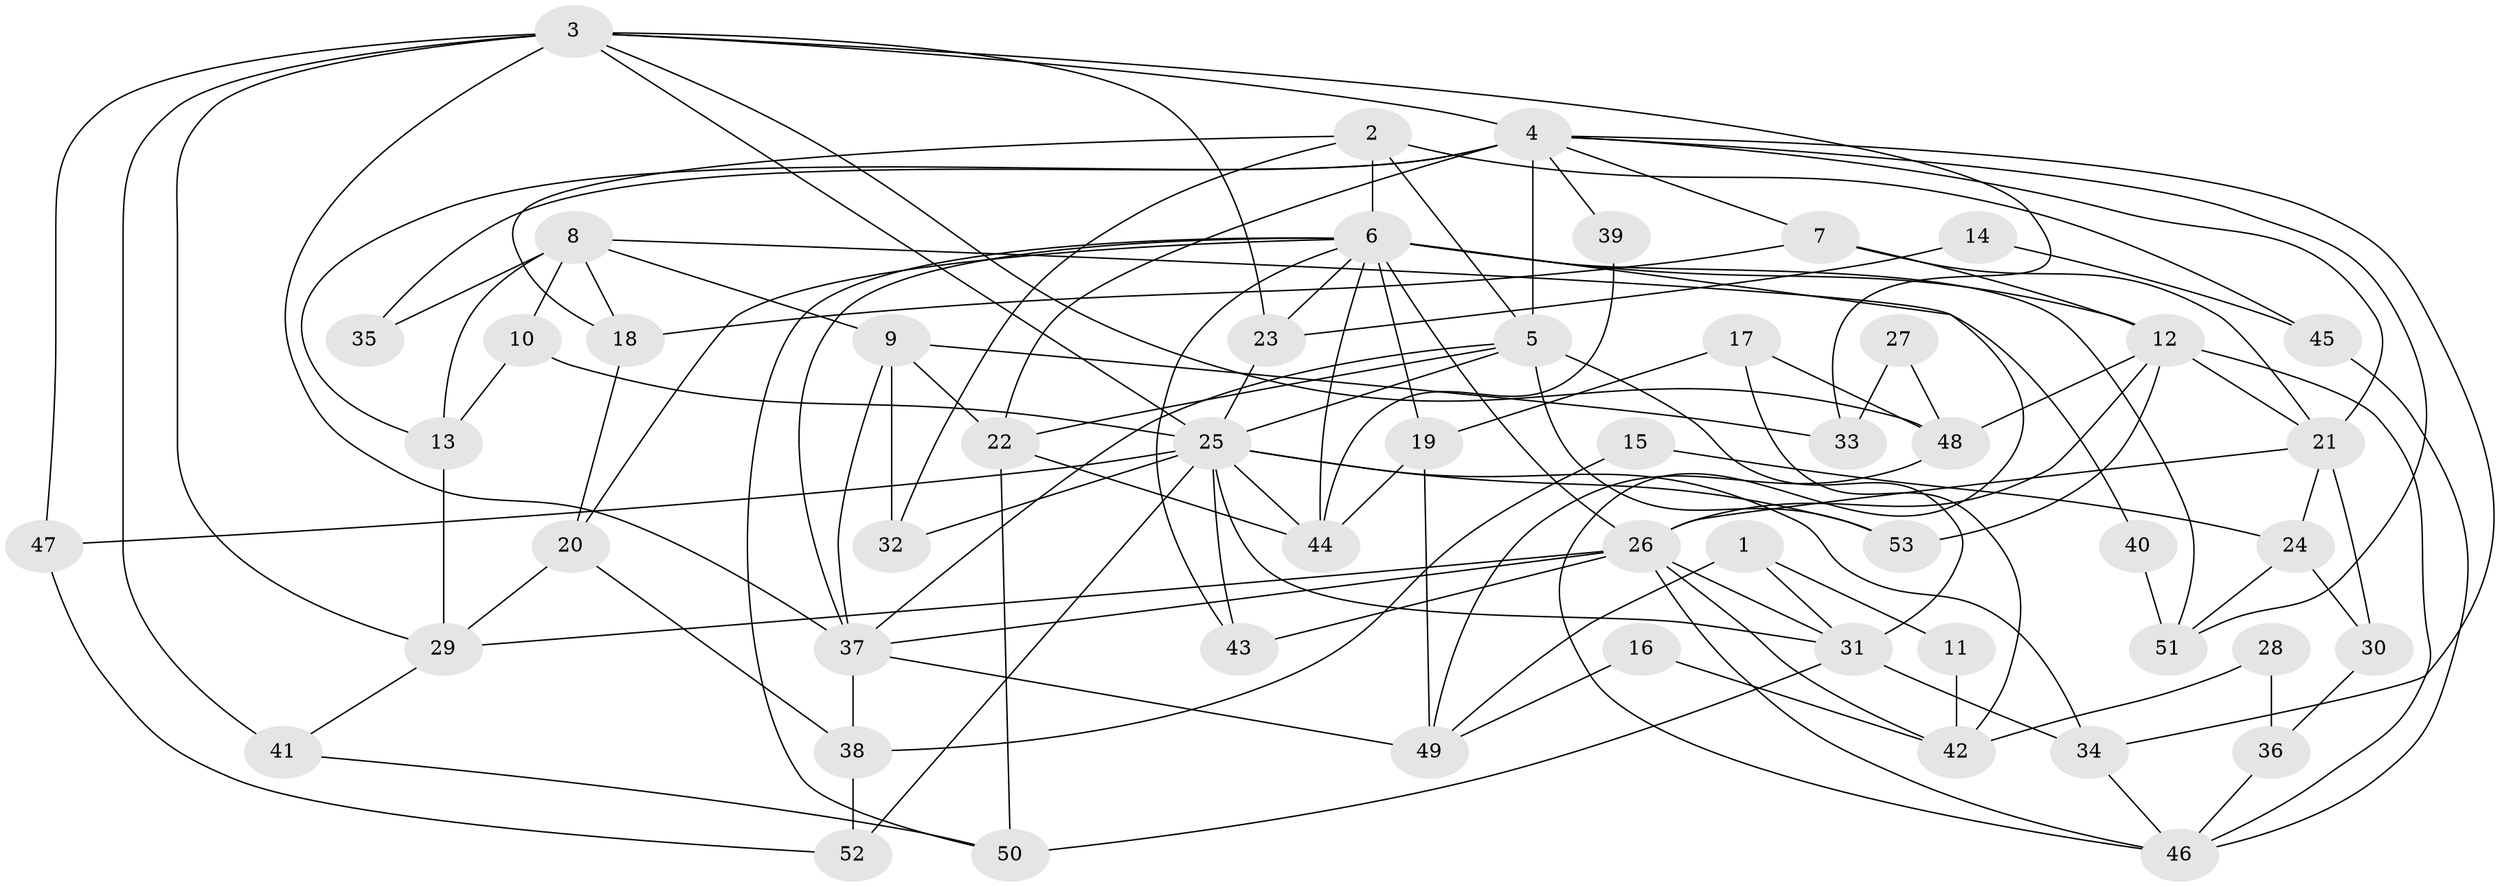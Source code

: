 // original degree distribution, {3: 0.23863636363636365, 5: 0.18181818181818182, 4: 0.29545454545454547, 2: 0.13636363636363635, 6: 0.125, 8: 0.011363636363636364, 7: 0.011363636363636364}
// Generated by graph-tools (version 1.1) at 2025/50/03/04/25 22:50:52]
// undirected, 53 vertices, 119 edges
graph export_dot {
  node [color=gray90,style=filled];
  1;
  2;
  3;
  4;
  5;
  6;
  7;
  8;
  9;
  10;
  11;
  12;
  13;
  14;
  15;
  16;
  17;
  18;
  19;
  20;
  21;
  22;
  23;
  24;
  25;
  26;
  27;
  28;
  29;
  30;
  31;
  32;
  33;
  34;
  35;
  36;
  37;
  38;
  39;
  40;
  41;
  42;
  43;
  44;
  45;
  46;
  47;
  48;
  49;
  50;
  51;
  52;
  53;
  1 -- 11 [weight=1.0];
  1 -- 31 [weight=1.0];
  1 -- 49 [weight=1.0];
  2 -- 5 [weight=1.0];
  2 -- 6 [weight=1.0];
  2 -- 18 [weight=1.0];
  2 -- 32 [weight=1.0];
  2 -- 45 [weight=1.0];
  3 -- 4 [weight=1.0];
  3 -- 23 [weight=1.0];
  3 -- 25 [weight=1.0];
  3 -- 29 [weight=1.0];
  3 -- 33 [weight=1.0];
  3 -- 37 [weight=1.0];
  3 -- 41 [weight=2.0];
  3 -- 47 [weight=1.0];
  3 -- 48 [weight=1.0];
  4 -- 5 [weight=2.0];
  4 -- 7 [weight=1.0];
  4 -- 13 [weight=1.0];
  4 -- 21 [weight=1.0];
  4 -- 22 [weight=1.0];
  4 -- 34 [weight=1.0];
  4 -- 35 [weight=1.0];
  4 -- 39 [weight=1.0];
  4 -- 51 [weight=1.0];
  5 -- 22 [weight=2.0];
  5 -- 25 [weight=1.0];
  5 -- 31 [weight=1.0];
  5 -- 37 [weight=1.0];
  5 -- 53 [weight=1.0];
  6 -- 12 [weight=2.0];
  6 -- 19 [weight=1.0];
  6 -- 20 [weight=1.0];
  6 -- 23 [weight=1.0];
  6 -- 26 [weight=1.0];
  6 -- 37 [weight=1.0];
  6 -- 43 [weight=1.0];
  6 -- 44 [weight=1.0];
  6 -- 46 [weight=1.0];
  6 -- 50 [weight=1.0];
  6 -- 51 [weight=1.0];
  7 -- 12 [weight=1.0];
  7 -- 18 [weight=1.0];
  7 -- 21 [weight=1.0];
  8 -- 9 [weight=1.0];
  8 -- 10 [weight=1.0];
  8 -- 13 [weight=1.0];
  8 -- 18 [weight=1.0];
  8 -- 35 [weight=1.0];
  8 -- 40 [weight=1.0];
  9 -- 22 [weight=1.0];
  9 -- 32 [weight=1.0];
  9 -- 33 [weight=1.0];
  9 -- 37 [weight=1.0];
  10 -- 13 [weight=1.0];
  10 -- 25 [weight=1.0];
  11 -- 42 [weight=1.0];
  12 -- 21 [weight=1.0];
  12 -- 26 [weight=1.0];
  12 -- 46 [weight=1.0];
  12 -- 48 [weight=1.0];
  12 -- 53 [weight=1.0];
  13 -- 29 [weight=1.0];
  14 -- 23 [weight=1.0];
  14 -- 45 [weight=1.0];
  15 -- 24 [weight=1.0];
  15 -- 38 [weight=1.0];
  16 -- 42 [weight=1.0];
  16 -- 49 [weight=1.0];
  17 -- 19 [weight=1.0];
  17 -- 42 [weight=1.0];
  17 -- 48 [weight=1.0];
  18 -- 20 [weight=1.0];
  19 -- 44 [weight=1.0];
  19 -- 49 [weight=1.0];
  20 -- 29 [weight=1.0];
  20 -- 38 [weight=1.0];
  21 -- 24 [weight=1.0];
  21 -- 26 [weight=1.0];
  21 -- 30 [weight=1.0];
  22 -- 44 [weight=1.0];
  22 -- 50 [weight=1.0];
  23 -- 25 [weight=1.0];
  24 -- 30 [weight=1.0];
  24 -- 51 [weight=1.0];
  25 -- 31 [weight=2.0];
  25 -- 32 [weight=1.0];
  25 -- 34 [weight=2.0];
  25 -- 43 [weight=1.0];
  25 -- 44 [weight=1.0];
  25 -- 47 [weight=2.0];
  25 -- 52 [weight=1.0];
  25 -- 53 [weight=2.0];
  26 -- 29 [weight=1.0];
  26 -- 31 [weight=2.0];
  26 -- 37 [weight=1.0];
  26 -- 42 [weight=1.0];
  26 -- 43 [weight=2.0];
  26 -- 46 [weight=1.0];
  27 -- 33 [weight=1.0];
  27 -- 48 [weight=1.0];
  28 -- 36 [weight=1.0];
  28 -- 42 [weight=1.0];
  29 -- 41 [weight=1.0];
  30 -- 36 [weight=1.0];
  31 -- 34 [weight=1.0];
  31 -- 50 [weight=1.0];
  34 -- 46 [weight=1.0];
  36 -- 46 [weight=1.0];
  37 -- 38 [weight=1.0];
  37 -- 49 [weight=1.0];
  38 -- 52 [weight=1.0];
  39 -- 44 [weight=1.0];
  40 -- 51 [weight=1.0];
  41 -- 50 [weight=1.0];
  45 -- 46 [weight=1.0];
  47 -- 52 [weight=1.0];
  48 -- 49 [weight=1.0];
}
